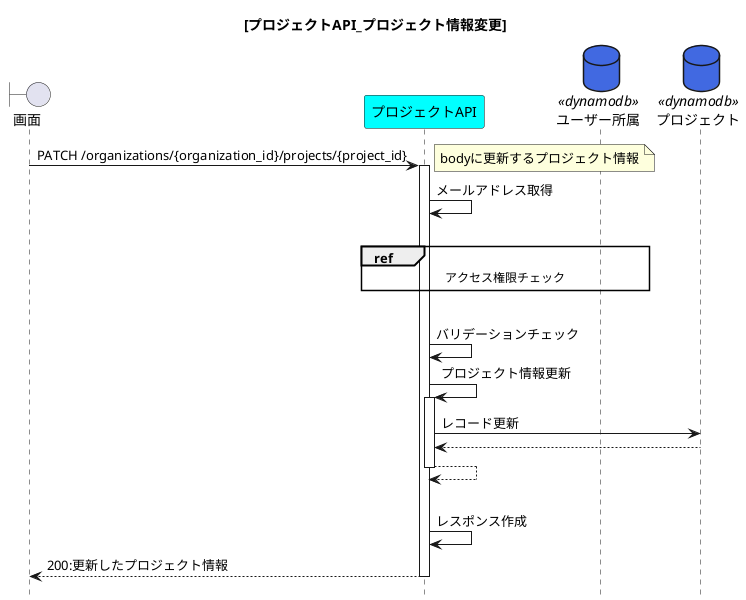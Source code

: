 @startuml{API_プロジェクト_プロジェクト情報変更.png}
title [プロジェクトAPI_プロジェクト情報変更]
hide footbox

boundary 画面 as view
participant プロジェクトAPI as api_projects #cyan
'database ユーザープール as user_pools <<cognito>> #purple
database ユーザー所属 as table_affiliation <<dynamodb>> #royalblue
database プロジェクト as table_projects <<dynamodb>> #royalblue

view -> api_projects :PATCH /organizations/{organization_id}/projects/{project_id}
note right :bodyに更新するプロジェクト情報
activate api_projects
    api_projects -> api_projects :メールアドレス取得
    |||
    ref over api_projects, table_affiliation :アクセス権限チェック
    |||
    api_projects -> api_projects :バリデーションチェック
    api_projects -> api_projects :プロジェクト情報更新
    activate api_projects
        api_projects -> table_projects :レコード更新
        table_projects --> api_projects
        api_projects --> api_projects
    deactivate api_projects
    |||
    api_projects -> api_projects :レスポンス作成
    api_projects --> view : 200:更新したプロジェクト情報
deactivate api_projects

@enduml

